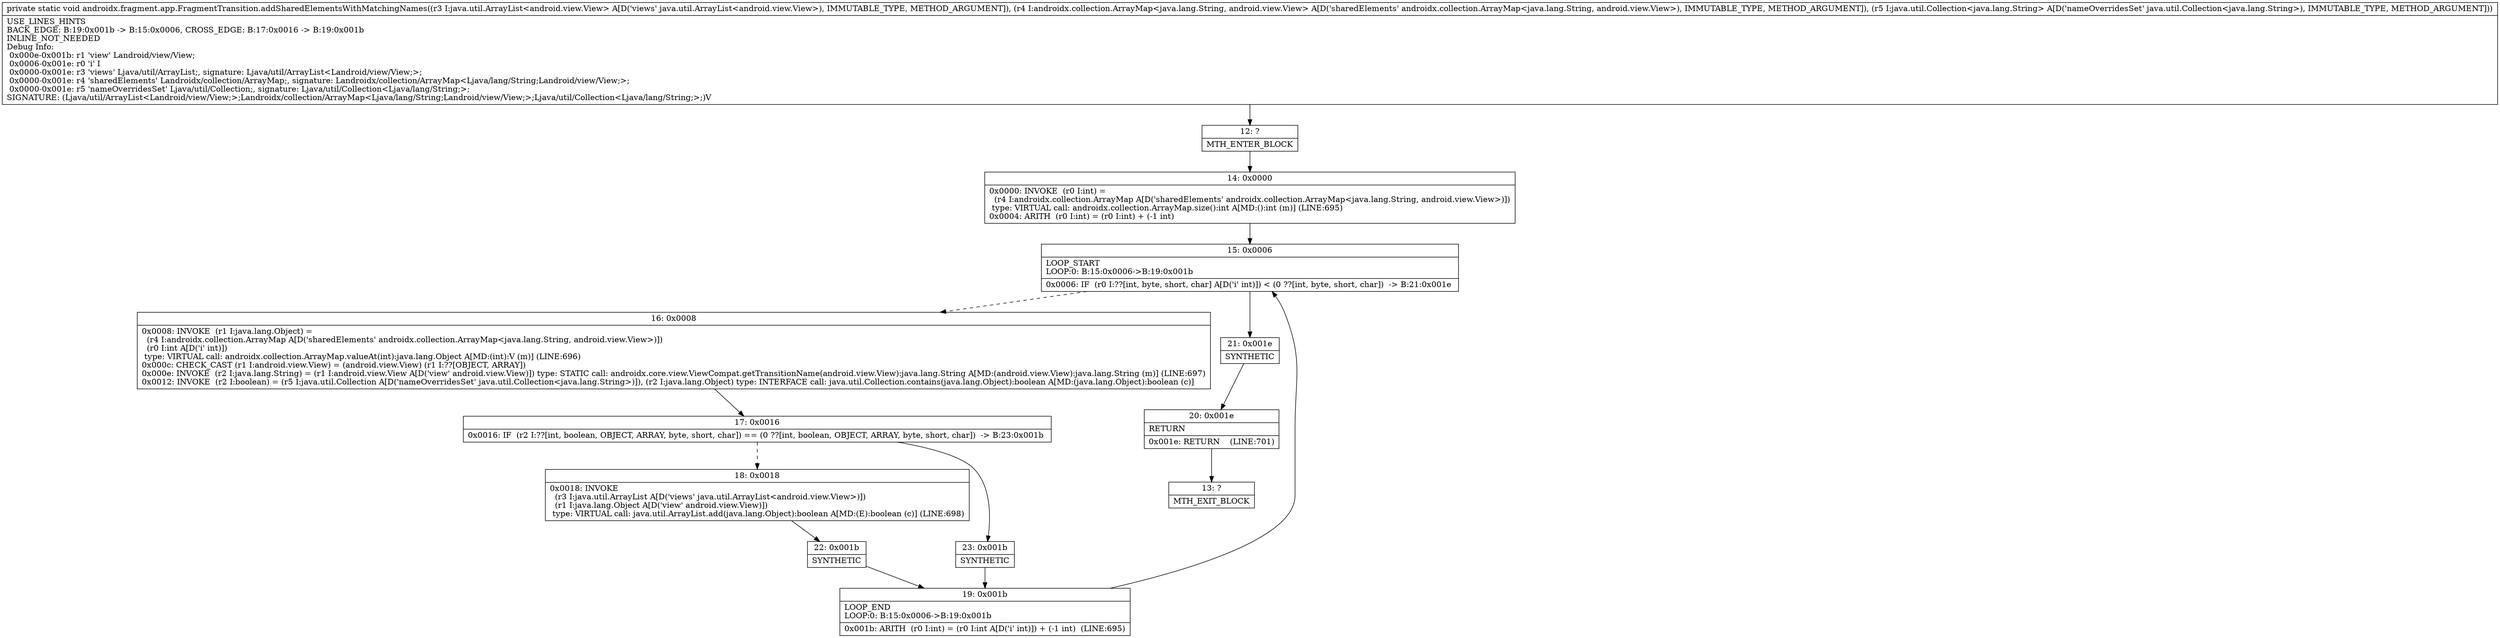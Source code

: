 digraph "CFG forandroidx.fragment.app.FragmentTransition.addSharedElementsWithMatchingNames(Ljava\/util\/ArrayList;Landroidx\/collection\/ArrayMap;Ljava\/util\/Collection;)V" {
Node_12 [shape=record,label="{12\:\ ?|MTH_ENTER_BLOCK\l}"];
Node_14 [shape=record,label="{14\:\ 0x0000|0x0000: INVOKE  (r0 I:int) = \l  (r4 I:androidx.collection.ArrayMap A[D('sharedElements' androidx.collection.ArrayMap\<java.lang.String, android.view.View\>)])\l type: VIRTUAL call: androidx.collection.ArrayMap.size():int A[MD:():int (m)] (LINE:695)\l0x0004: ARITH  (r0 I:int) = (r0 I:int) + (\-1 int) \l}"];
Node_15 [shape=record,label="{15\:\ 0x0006|LOOP_START\lLOOP:0: B:15:0x0006\-\>B:19:0x001b\l|0x0006: IF  (r0 I:??[int, byte, short, char] A[D('i' int)]) \< (0 ??[int, byte, short, char])  \-\> B:21:0x001e \l}"];
Node_16 [shape=record,label="{16\:\ 0x0008|0x0008: INVOKE  (r1 I:java.lang.Object) = \l  (r4 I:androidx.collection.ArrayMap A[D('sharedElements' androidx.collection.ArrayMap\<java.lang.String, android.view.View\>)])\l  (r0 I:int A[D('i' int)])\l type: VIRTUAL call: androidx.collection.ArrayMap.valueAt(int):java.lang.Object A[MD:(int):V (m)] (LINE:696)\l0x000c: CHECK_CAST (r1 I:android.view.View) = (android.view.View) (r1 I:??[OBJECT, ARRAY]) \l0x000e: INVOKE  (r2 I:java.lang.String) = (r1 I:android.view.View A[D('view' android.view.View)]) type: STATIC call: androidx.core.view.ViewCompat.getTransitionName(android.view.View):java.lang.String A[MD:(android.view.View):java.lang.String (m)] (LINE:697)\l0x0012: INVOKE  (r2 I:boolean) = (r5 I:java.util.Collection A[D('nameOverridesSet' java.util.Collection\<java.lang.String\>)]), (r2 I:java.lang.Object) type: INTERFACE call: java.util.Collection.contains(java.lang.Object):boolean A[MD:(java.lang.Object):boolean (c)]\l}"];
Node_17 [shape=record,label="{17\:\ 0x0016|0x0016: IF  (r2 I:??[int, boolean, OBJECT, ARRAY, byte, short, char]) == (0 ??[int, boolean, OBJECT, ARRAY, byte, short, char])  \-\> B:23:0x001b \l}"];
Node_18 [shape=record,label="{18\:\ 0x0018|0x0018: INVOKE  \l  (r3 I:java.util.ArrayList A[D('views' java.util.ArrayList\<android.view.View\>)])\l  (r1 I:java.lang.Object A[D('view' android.view.View)])\l type: VIRTUAL call: java.util.ArrayList.add(java.lang.Object):boolean A[MD:(E):boolean (c)] (LINE:698)\l}"];
Node_22 [shape=record,label="{22\:\ 0x001b|SYNTHETIC\l}"];
Node_19 [shape=record,label="{19\:\ 0x001b|LOOP_END\lLOOP:0: B:15:0x0006\-\>B:19:0x001b\l|0x001b: ARITH  (r0 I:int) = (r0 I:int A[D('i' int)]) + (\-1 int)  (LINE:695)\l}"];
Node_23 [shape=record,label="{23\:\ 0x001b|SYNTHETIC\l}"];
Node_21 [shape=record,label="{21\:\ 0x001e|SYNTHETIC\l}"];
Node_20 [shape=record,label="{20\:\ 0x001e|RETURN\l|0x001e: RETURN    (LINE:701)\l}"];
Node_13 [shape=record,label="{13\:\ ?|MTH_EXIT_BLOCK\l}"];
MethodNode[shape=record,label="{private static void androidx.fragment.app.FragmentTransition.addSharedElementsWithMatchingNames((r3 I:java.util.ArrayList\<android.view.View\> A[D('views' java.util.ArrayList\<android.view.View\>), IMMUTABLE_TYPE, METHOD_ARGUMENT]), (r4 I:androidx.collection.ArrayMap\<java.lang.String, android.view.View\> A[D('sharedElements' androidx.collection.ArrayMap\<java.lang.String, android.view.View\>), IMMUTABLE_TYPE, METHOD_ARGUMENT]), (r5 I:java.util.Collection\<java.lang.String\> A[D('nameOverridesSet' java.util.Collection\<java.lang.String\>), IMMUTABLE_TYPE, METHOD_ARGUMENT]))  | USE_LINES_HINTS\lBACK_EDGE: B:19:0x001b \-\> B:15:0x0006, CROSS_EDGE: B:17:0x0016 \-\> B:19:0x001b\lINLINE_NOT_NEEDED\lDebug Info:\l  0x000e\-0x001b: r1 'view' Landroid\/view\/View;\l  0x0006\-0x001e: r0 'i' I\l  0x0000\-0x001e: r3 'views' Ljava\/util\/ArrayList;, signature: Ljava\/util\/ArrayList\<Landroid\/view\/View;\>;\l  0x0000\-0x001e: r4 'sharedElements' Landroidx\/collection\/ArrayMap;, signature: Landroidx\/collection\/ArrayMap\<Ljava\/lang\/String;Landroid\/view\/View;\>;\l  0x0000\-0x001e: r5 'nameOverridesSet' Ljava\/util\/Collection;, signature: Ljava\/util\/Collection\<Ljava\/lang\/String;\>;\lSIGNATURE: (Ljava\/util\/ArrayList\<Landroid\/view\/View;\>;Landroidx\/collection\/ArrayMap\<Ljava\/lang\/String;Landroid\/view\/View;\>;Ljava\/util\/Collection\<Ljava\/lang\/String;\>;)V\l}"];
MethodNode -> Node_12;Node_12 -> Node_14;
Node_14 -> Node_15;
Node_15 -> Node_16[style=dashed];
Node_15 -> Node_21;
Node_16 -> Node_17;
Node_17 -> Node_18[style=dashed];
Node_17 -> Node_23;
Node_18 -> Node_22;
Node_22 -> Node_19;
Node_19 -> Node_15;
Node_23 -> Node_19;
Node_21 -> Node_20;
Node_20 -> Node_13;
}

